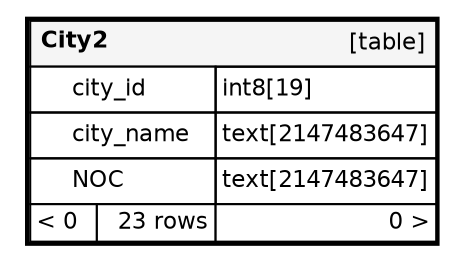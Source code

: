 // dot 2.43 on Linux 4.18.0-kali2-amd64
// SchemaSpy rev Unknown
digraph "City2" {
  graph [
    rankdir="RL"
    bgcolor="#ffffff"
    nodesep="0.18"
    ranksep="0.46"
    fontname="Helvetica"
    fontsize="11"
    ration="compress"
  ];
  node [
    fontname="Helvetica"
    fontsize="11"
    shape="plaintext"
  ];
  edge [
    arrowsize="0.8"
  ];
  "City2" [
   label=<
    <TABLE BORDER="2" CELLBORDER="1" CELLSPACING="0" BGCOLOR="#ffffff">
      <TR><TD COLSPAN="4"  BGCOLOR="#f5f5f5"><TABLE BORDER="0" CELLSPACING="0"><TR><TD ALIGN="LEFT"><B>City2</B></TD><TD ALIGN="RIGHT">[table]</TD></TR></TABLE></TD></TR>
      <TR><TD PORT="city_id" COLSPAN="2" BGCOLOR="#ffffff" ALIGN="LEFT"><TABLE BORDER="0" CELLSPACING="0" ALIGN="LEFT"><TR ALIGN="LEFT"><TD ALIGN="LEFT" FIXEDSIZE="TRUE" WIDTH="15" HEIGHT="16"></TD><TD ALIGN="LEFT" FIXEDSIZE="TRUE" WIDTH="68" HEIGHT="16">city_id</TD></TR></TABLE></TD><TD PORT="city_id.type" ALIGN="LEFT">int8[19]</TD></TR>
      <TR><TD PORT="city_name" COLSPAN="2" ALIGN="LEFT"><TABLE BORDER="0" CELLSPACING="0" ALIGN="LEFT"><TR ALIGN="LEFT"><TD ALIGN="LEFT" FIXEDSIZE="TRUE" WIDTH="15" HEIGHT="16"></TD><TD ALIGN="LEFT" FIXEDSIZE="TRUE" WIDTH="68" HEIGHT="16">city_name</TD></TR></TABLE></TD><TD PORT="city_name.type" ALIGN="LEFT">text[2147483647]</TD></TR>
      <TR><TD PORT="NOC" COLSPAN="2" ALIGN="LEFT"><TABLE BORDER="0" CELLSPACING="0" ALIGN="LEFT"><TR ALIGN="LEFT"><TD ALIGN="LEFT" FIXEDSIZE="TRUE" WIDTH="15" HEIGHT="16"></TD><TD ALIGN="LEFT" FIXEDSIZE="TRUE" WIDTH="68" HEIGHT="16">NOC</TD></TR></TABLE></TD><TD PORT="NOC.type" ALIGN="LEFT">text[2147483647]</TD></TR>
      <TR><TD ALIGN="LEFT" BGCOLOR="#ffffff">&lt; 0</TD><TD ALIGN="RIGHT" BGCOLOR="#ffffff">23 rows</TD><TD ALIGN="RIGHT" BGCOLOR="#ffffff">0 &gt;</TD></TR>
    </TABLE>>
    URL="tables/City2.html"
    tooltip="City2"
  ];
}
